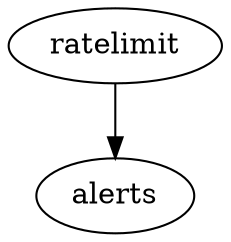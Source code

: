 digraph {
    tenant_key = "";
    // Ratelimit alerts to 300 per 30 seconds per tenant.
    ratelimit -> alerts [type="ratelimit" rate="300" interval="30s"];
}
